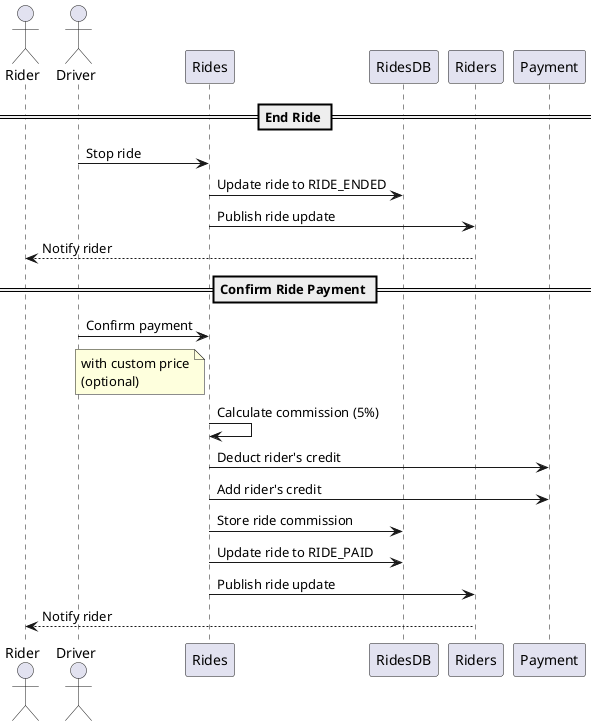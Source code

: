 @startuml Stop Ride Flow

actor Rider
actor Driver

== End Ride ==
Driver->Rides: Stop ride
Rides->RidesDB: Update ride to RIDE_ENDED
Rides->Riders: Publish ride update
Riders-->Rider: Notify rider

== Confirm Ride Payment ==
Driver->Rides: Confirm payment
note left of Rides
with custom price
(optional)
end note
Rides->Rides: Calculate commission (5%)
Rides->Payment: Deduct rider's credit
Rides->Payment: Add rider's credit
Rides->RidesDB: Store ride commission
Rides->RidesDB: Update ride to RIDE_PAID
Rides->Riders: Publish ride update
Riders-->Rider: Notify rider

@enduml